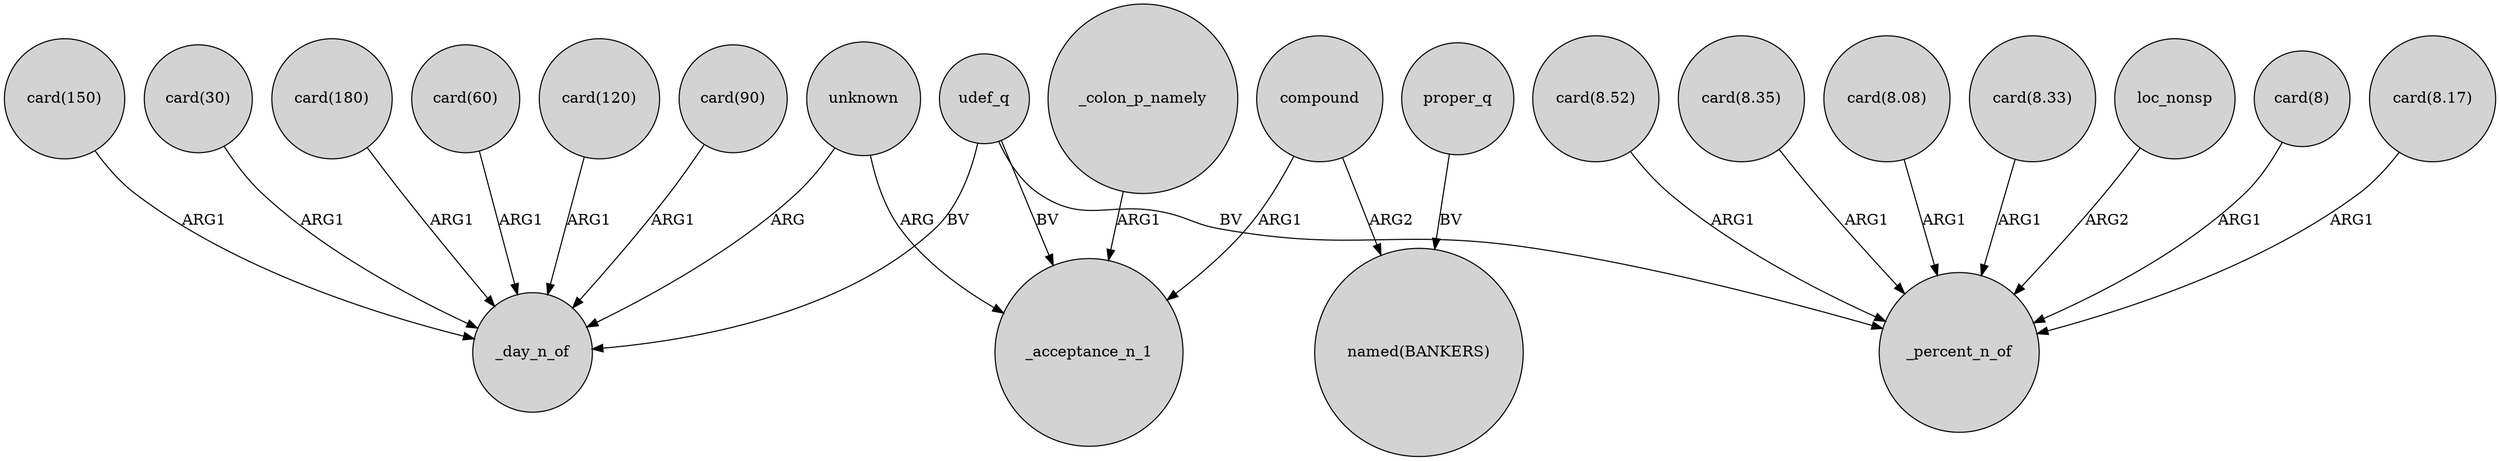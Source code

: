 digraph {
	node [shape=circle style=filled]
	"card(180)" -> _day_n_of [label=ARG1]
	"card(8.17)" -> _percent_n_of [label=ARG1]
	"card(8.52)" -> _percent_n_of [label=ARG1]
	unknown -> _day_n_of [label=ARG]
	compound -> _acceptance_n_1 [label=ARG1]
	proper_q -> "named(BANKERS)" [label=BV]
	"card(8.35)" -> _percent_n_of [label=ARG1]
	"card(60)" -> _day_n_of [label=ARG1]
	udef_q -> _day_n_of [label=BV]
	_colon_p_namely -> _acceptance_n_1 [label=ARG1]
	"card(8.08)" -> _percent_n_of [label=ARG1]
	"card(120)" -> _day_n_of [label=ARG1]
	"card(8.33)" -> _percent_n_of [label=ARG1]
	loc_nonsp -> _percent_n_of [label=ARG2]
	"card(90)" -> _day_n_of [label=ARG1]
	unknown -> _acceptance_n_1 [label=ARG]
	"card(150)" -> _day_n_of [label=ARG1]
	"card(8)" -> _percent_n_of [label=ARG1]
	udef_q -> _percent_n_of [label=BV]
	"card(30)" -> _day_n_of [label=ARG1]
	udef_q -> _acceptance_n_1 [label=BV]
	compound -> "named(BANKERS)" [label=ARG2]
}
